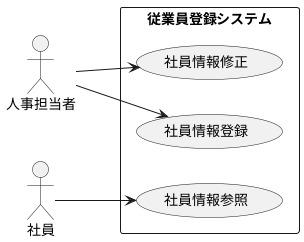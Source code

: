 @startuml 2-6
left to right direction
actor 人事担当者
actor 社員
rectangle 従業員登録システム {
usecase 社員情報登録
usecase 社員情報参照
usecase 社員情報修正
}
社員 --> 社員情報参照 
人事担当者 --> 社員情報登録
人事担当者 --> 社員情報修正
